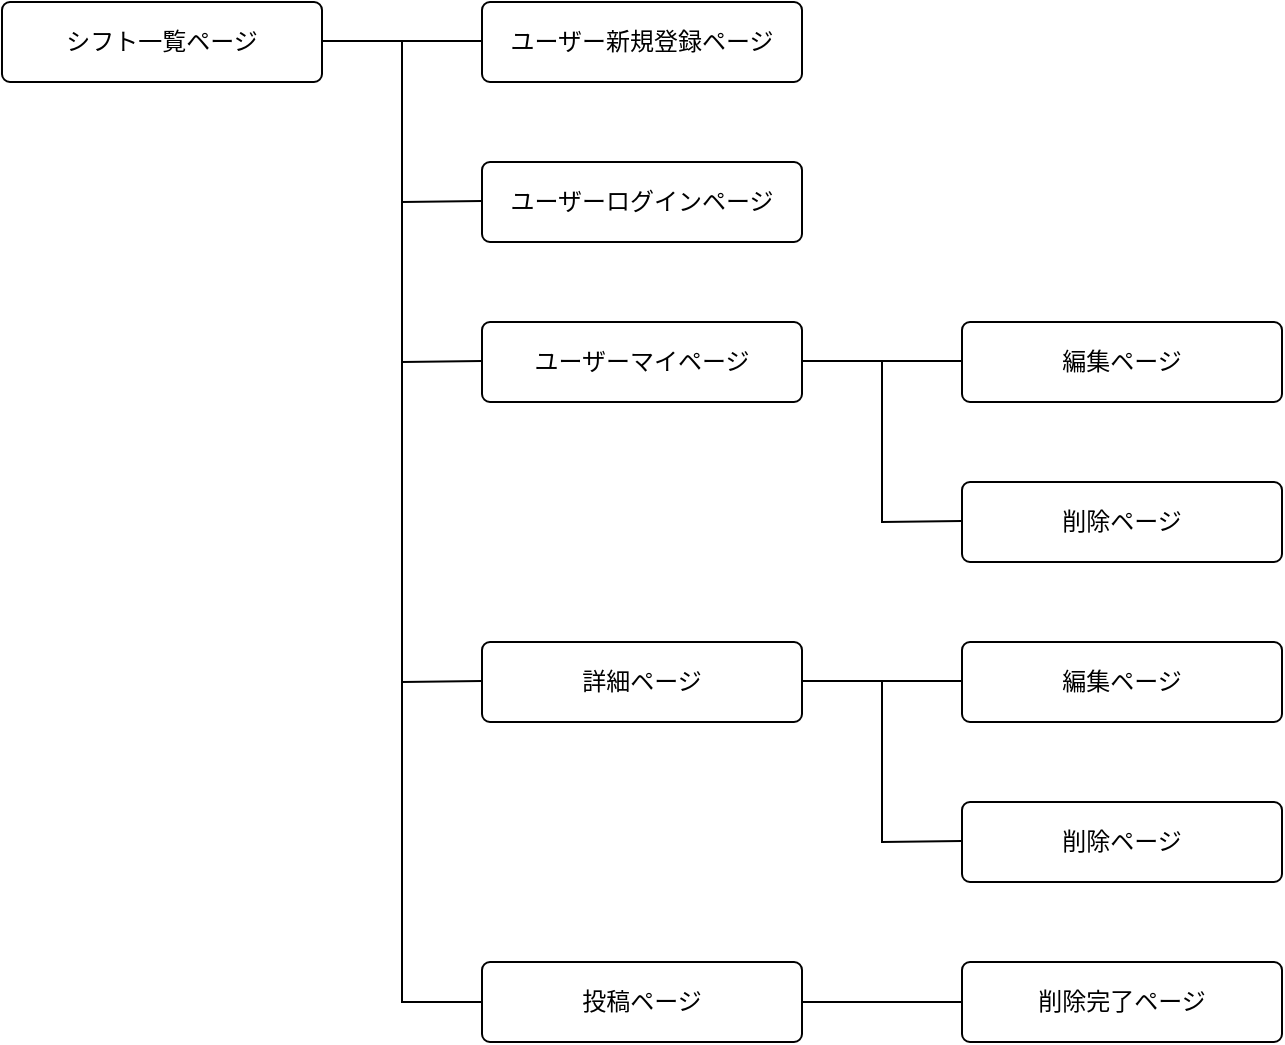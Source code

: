 <mxfile>
    <diagram id="iNz0MFYUFJEyI9xyky0j" name="ページ1">
        <mxGraphModel dx="832" dy="741" grid="1" gridSize="10" guides="1" tooltips="1" connect="1" arrows="1" fold="1" page="1" pageScale="1" pageWidth="1654" pageHeight="1169" math="0" shadow="0">
            <root>
                <mxCell id="0"/>
                <mxCell id="1" parent="0"/>
                <mxCell id="3" value="ユーザー新規登録ページ" style="rounded=1;arcSize=10;whiteSpace=wrap;html=1;align=center;" vertex="1" parent="1">
                    <mxGeometry x="320" y="120" width="160" height="40" as="geometry"/>
                </mxCell>
                <mxCell id="4" value="ユーザーログインページ" style="rounded=1;arcSize=10;whiteSpace=wrap;html=1;align=center;" vertex="1" parent="1">
                    <mxGeometry x="320" y="200" width="160" height="40" as="geometry"/>
                </mxCell>
                <mxCell id="6" value="シフト一覧ページ" style="rounded=1;arcSize=10;whiteSpace=wrap;html=1;align=center;" vertex="1" parent="1">
                    <mxGeometry x="80" y="120" width="160" height="40" as="geometry"/>
                </mxCell>
                <mxCell id="7" value="ユーザーマイページ" style="rounded=1;arcSize=10;whiteSpace=wrap;html=1;align=center;" vertex="1" parent="1">
                    <mxGeometry x="320" y="280" width="160" height="40" as="geometry"/>
                </mxCell>
                <mxCell id="10" value="詳細ページ" style="rounded=1;arcSize=10;whiteSpace=wrap;html=1;align=center;" vertex="1" parent="1">
                    <mxGeometry x="320" y="440" width="160" height="40" as="geometry"/>
                </mxCell>
                <mxCell id="11" value="投稿ページ" style="rounded=1;arcSize=10;whiteSpace=wrap;html=1;align=center;" vertex="1" parent="1">
                    <mxGeometry x="320" y="600" width="160" height="40" as="geometry"/>
                </mxCell>
                <mxCell id="12" value="編集ページ" style="rounded=1;arcSize=10;whiteSpace=wrap;html=1;align=center;" vertex="1" parent="1">
                    <mxGeometry x="560" y="440" width="160" height="40" as="geometry"/>
                </mxCell>
                <mxCell id="13" value="削除完了ページ" style="rounded=1;arcSize=10;whiteSpace=wrap;html=1;align=center;" vertex="1" parent="1">
                    <mxGeometry x="560" y="600" width="160" height="40" as="geometry"/>
                </mxCell>
                <mxCell id="14" value="編集ページ" style="rounded=1;arcSize=10;whiteSpace=wrap;html=1;align=center;" vertex="1" parent="1">
                    <mxGeometry x="560" y="280" width="160" height="40" as="geometry"/>
                </mxCell>
                <mxCell id="15" value="削除ページ" style="rounded=1;arcSize=10;whiteSpace=wrap;html=1;align=center;" vertex="1" parent="1">
                    <mxGeometry x="560" y="360" width="160" height="40" as="geometry"/>
                </mxCell>
                <mxCell id="16" value="" style="endArrow=none;html=1;rounded=0;" edge="1" parent="1">
                    <mxGeometry relative="1" as="geometry">
                        <mxPoint x="240" y="139.5" as="sourcePoint"/>
                        <mxPoint x="320" y="139.5" as="targetPoint"/>
                    </mxGeometry>
                </mxCell>
                <mxCell id="17" value="" style="endArrow=none;html=1;rounded=0;" edge="1" parent="1">
                    <mxGeometry relative="1" as="geometry">
                        <mxPoint x="480" y="299.5" as="sourcePoint"/>
                        <mxPoint x="560" y="299.5" as="targetPoint"/>
                    </mxGeometry>
                </mxCell>
                <mxCell id="19" value="" style="endArrow=none;html=1;rounded=0;" edge="1" parent="1">
                    <mxGeometry relative="1" as="geometry">
                        <mxPoint x="480" y="459.5" as="sourcePoint"/>
                        <mxPoint x="560" y="459.5" as="targetPoint"/>
                    </mxGeometry>
                </mxCell>
                <mxCell id="20" value="" style="endArrow=none;html=1;rounded=0;" edge="1" parent="1">
                    <mxGeometry relative="1" as="geometry">
                        <mxPoint x="480" y="620" as="sourcePoint"/>
                        <mxPoint x="560" y="620" as="targetPoint"/>
                    </mxGeometry>
                </mxCell>
                <mxCell id="21" value="" style="endArrow=none;html=1;rounded=0;entryX=0;entryY=0.5;entryDx=0;entryDy=0;" edge="1" parent="1" target="11">
                    <mxGeometry relative="1" as="geometry">
                        <mxPoint x="280" y="140" as="sourcePoint"/>
                        <mxPoint x="320" y="299.5" as="targetPoint"/>
                        <Array as="points">
                            <mxPoint x="280" y="620"/>
                        </Array>
                    </mxGeometry>
                </mxCell>
                <mxCell id="22" value="" style="endArrow=none;html=1;rounded=0;" edge="1" parent="1">
                    <mxGeometry relative="1" as="geometry">
                        <mxPoint x="280" y="220" as="sourcePoint"/>
                        <mxPoint x="320" y="219.5" as="targetPoint"/>
                    </mxGeometry>
                </mxCell>
                <mxCell id="23" value="" style="endArrow=none;html=1;rounded=0;" edge="1" parent="1">
                    <mxGeometry relative="1" as="geometry">
                        <mxPoint x="520" y="300" as="sourcePoint"/>
                        <mxPoint x="560" y="379.5" as="targetPoint"/>
                        <Array as="points">
                            <mxPoint x="520" y="380"/>
                        </Array>
                    </mxGeometry>
                </mxCell>
                <mxCell id="24" value="" style="endArrow=none;html=1;rounded=0;" edge="1" parent="1">
                    <mxGeometry relative="1" as="geometry">
                        <mxPoint x="280" y="300" as="sourcePoint"/>
                        <mxPoint x="320" y="299.5" as="targetPoint"/>
                    </mxGeometry>
                </mxCell>
                <mxCell id="25" value="" style="endArrow=none;html=1;rounded=0;" edge="1" parent="1">
                    <mxGeometry relative="1" as="geometry">
                        <mxPoint x="280" y="460" as="sourcePoint"/>
                        <mxPoint x="320" y="459.5" as="targetPoint"/>
                    </mxGeometry>
                </mxCell>
                <mxCell id="26" value="" style="endArrow=none;html=1;rounded=0;" edge="1" parent="1">
                    <mxGeometry relative="1" as="geometry">
                        <mxPoint x="520" y="460" as="sourcePoint"/>
                        <mxPoint x="560" y="539.5" as="targetPoint"/>
                        <Array as="points">
                            <mxPoint x="520" y="540"/>
                        </Array>
                    </mxGeometry>
                </mxCell>
                <mxCell id="27" value="削除ページ" style="rounded=1;arcSize=10;whiteSpace=wrap;html=1;align=center;" vertex="1" parent="1">
                    <mxGeometry x="560" y="520" width="160" height="40" as="geometry"/>
                </mxCell>
            </root>
        </mxGraphModel>
    </diagram>
</mxfile>